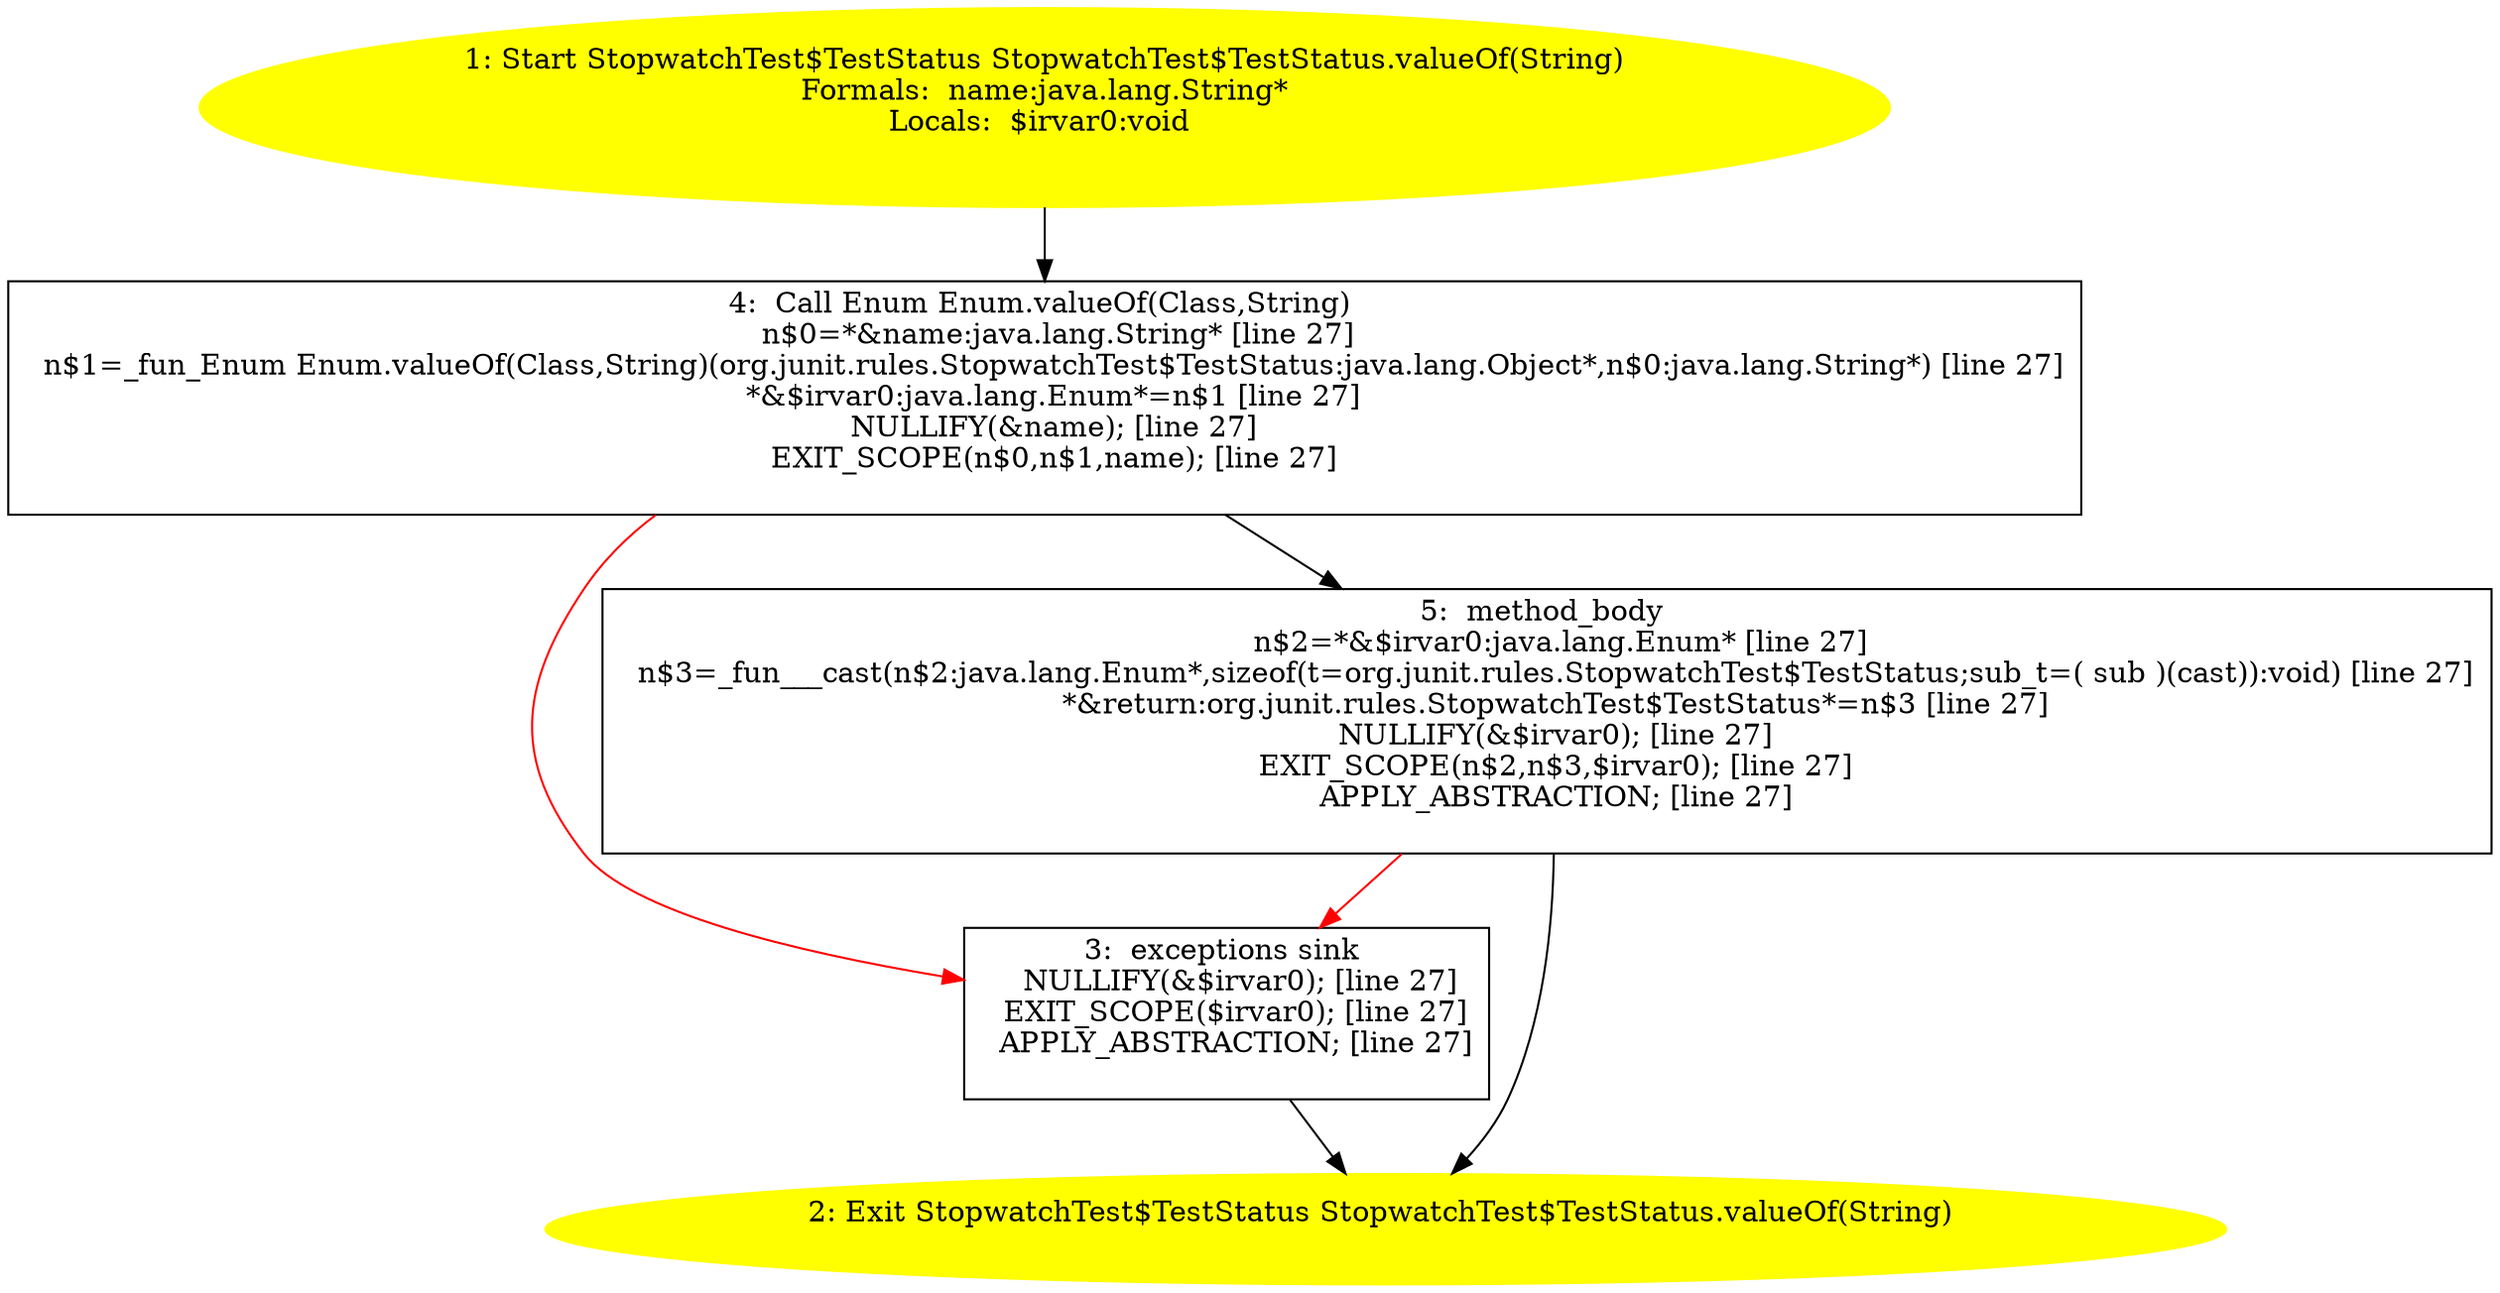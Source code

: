 /* @generated */
digraph cfg {
"org.junit.rules.StopwatchTest$TestStatus.valueOf(java.lang.String):org.junit.rules.StopwatchTest$Tes.96c439669dc8463b03fb349099b7fe07_1" [label="1: Start StopwatchTest$TestStatus StopwatchTest$TestStatus.valueOf(String)\nFormals:  name:java.lang.String*\nLocals:  $irvar0:void \n  " color=yellow style=filled]
	

	 "org.junit.rules.StopwatchTest$TestStatus.valueOf(java.lang.String):org.junit.rules.StopwatchTest$Tes.96c439669dc8463b03fb349099b7fe07_1" -> "org.junit.rules.StopwatchTest$TestStatus.valueOf(java.lang.String):org.junit.rules.StopwatchTest$Tes.96c439669dc8463b03fb349099b7fe07_4" ;
"org.junit.rules.StopwatchTest$TestStatus.valueOf(java.lang.String):org.junit.rules.StopwatchTest$Tes.96c439669dc8463b03fb349099b7fe07_2" [label="2: Exit StopwatchTest$TestStatus StopwatchTest$TestStatus.valueOf(String) \n  " color=yellow style=filled]
	

"org.junit.rules.StopwatchTest$TestStatus.valueOf(java.lang.String):org.junit.rules.StopwatchTest$Tes.96c439669dc8463b03fb349099b7fe07_3" [label="3:  exceptions sink \n   NULLIFY(&$irvar0); [line 27]\n  EXIT_SCOPE($irvar0); [line 27]\n  APPLY_ABSTRACTION; [line 27]\n " shape="box"]
	

	 "org.junit.rules.StopwatchTest$TestStatus.valueOf(java.lang.String):org.junit.rules.StopwatchTest$Tes.96c439669dc8463b03fb349099b7fe07_3" -> "org.junit.rules.StopwatchTest$TestStatus.valueOf(java.lang.String):org.junit.rules.StopwatchTest$Tes.96c439669dc8463b03fb349099b7fe07_2" ;
"org.junit.rules.StopwatchTest$TestStatus.valueOf(java.lang.String):org.junit.rules.StopwatchTest$Tes.96c439669dc8463b03fb349099b7fe07_4" [label="4:  Call Enum Enum.valueOf(Class,String) \n   n$0=*&name:java.lang.String* [line 27]\n  n$1=_fun_Enum Enum.valueOf(Class,String)(org.junit.rules.StopwatchTest$TestStatus:java.lang.Object*,n$0:java.lang.String*) [line 27]\n  *&$irvar0:java.lang.Enum*=n$1 [line 27]\n  NULLIFY(&name); [line 27]\n  EXIT_SCOPE(n$0,n$1,name); [line 27]\n " shape="box"]
	

	 "org.junit.rules.StopwatchTest$TestStatus.valueOf(java.lang.String):org.junit.rules.StopwatchTest$Tes.96c439669dc8463b03fb349099b7fe07_4" -> "org.junit.rules.StopwatchTest$TestStatus.valueOf(java.lang.String):org.junit.rules.StopwatchTest$Tes.96c439669dc8463b03fb349099b7fe07_5" ;
	 "org.junit.rules.StopwatchTest$TestStatus.valueOf(java.lang.String):org.junit.rules.StopwatchTest$Tes.96c439669dc8463b03fb349099b7fe07_4" -> "org.junit.rules.StopwatchTest$TestStatus.valueOf(java.lang.String):org.junit.rules.StopwatchTest$Tes.96c439669dc8463b03fb349099b7fe07_3" [color="red" ];
"org.junit.rules.StopwatchTest$TestStatus.valueOf(java.lang.String):org.junit.rules.StopwatchTest$Tes.96c439669dc8463b03fb349099b7fe07_5" [label="5:  method_body \n   n$2=*&$irvar0:java.lang.Enum* [line 27]\n  n$3=_fun___cast(n$2:java.lang.Enum*,sizeof(t=org.junit.rules.StopwatchTest$TestStatus;sub_t=( sub )(cast)):void) [line 27]\n  *&return:org.junit.rules.StopwatchTest$TestStatus*=n$3 [line 27]\n  NULLIFY(&$irvar0); [line 27]\n  EXIT_SCOPE(n$2,n$3,$irvar0); [line 27]\n  APPLY_ABSTRACTION; [line 27]\n " shape="box"]
	

	 "org.junit.rules.StopwatchTest$TestStatus.valueOf(java.lang.String):org.junit.rules.StopwatchTest$Tes.96c439669dc8463b03fb349099b7fe07_5" -> "org.junit.rules.StopwatchTest$TestStatus.valueOf(java.lang.String):org.junit.rules.StopwatchTest$Tes.96c439669dc8463b03fb349099b7fe07_2" ;
	 "org.junit.rules.StopwatchTest$TestStatus.valueOf(java.lang.String):org.junit.rules.StopwatchTest$Tes.96c439669dc8463b03fb349099b7fe07_5" -> "org.junit.rules.StopwatchTest$TestStatus.valueOf(java.lang.String):org.junit.rules.StopwatchTest$Tes.96c439669dc8463b03fb349099b7fe07_3" [color="red" ];
}
